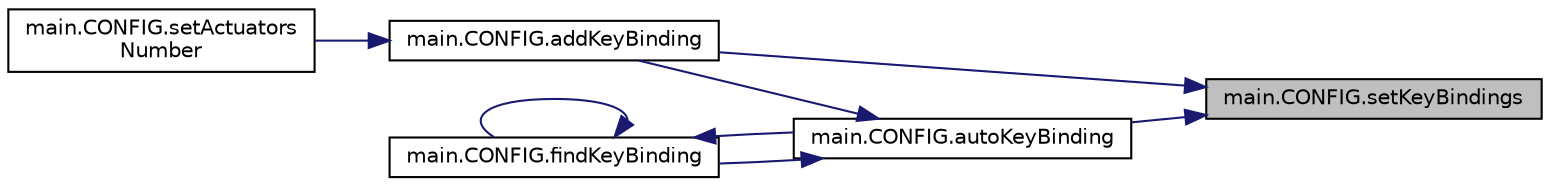 digraph "main.CONFIG.setKeyBindings"
{
 // LATEX_PDF_SIZE
  edge [fontname="Helvetica",fontsize="10",labelfontname="Helvetica",labelfontsize="10"];
  node [fontname="Helvetica",fontsize="10",shape=record];
  rankdir="RL";
  Node1 [label="main.CONFIG.setKeyBindings",height=0.2,width=0.4,color="black", fillcolor="grey75", style="filled", fontcolor="black",tooltip=" "];
  Node1 -> Node2 [dir="back",color="midnightblue",fontsize="10",style="solid",fontname="Helvetica"];
  Node2 [label="main.CONFIG.addKeyBinding",height=0.2,width=0.4,color="black", fillcolor="white", style="filled",URL="$classmain_1_1_c_o_n_f_i_g.html#ab528b500be6f789374a123cad2528be4",tooltip=" "];
  Node2 -> Node3 [dir="back",color="midnightblue",fontsize="10",style="solid",fontname="Helvetica"];
  Node3 [label="main.CONFIG.setActuators\lNumber",height=0.2,width=0.4,color="black", fillcolor="white", style="filled",URL="$classmain_1_1_c_o_n_f_i_g.html#a83550f85d935a00bb1c642e7aaa8df1d",tooltip=" "];
  Node1 -> Node4 [dir="back",color="midnightblue",fontsize="10",style="solid",fontname="Helvetica"];
  Node4 [label="main.CONFIG.autoKeyBinding",height=0.2,width=0.4,color="black", fillcolor="white", style="filled",URL="$classmain_1_1_c_o_n_f_i_g.html#a834773b877828f908fe9bad26d3ac63a",tooltip=" "];
  Node4 -> Node2 [dir="back",color="midnightblue",fontsize="10",style="solid",fontname="Helvetica"];
  Node4 -> Node5 [dir="back",color="midnightblue",fontsize="10",style="solid",fontname="Helvetica"];
  Node5 [label="main.CONFIG.findKeyBinding",height=0.2,width=0.4,color="black", fillcolor="white", style="filled",URL="$classmain_1_1_c_o_n_f_i_g.html#a88ce7e888dafe7aef2e0bf28b5332157",tooltip=" "];
  Node5 -> Node4 [dir="back",color="midnightblue",fontsize="10",style="solid",fontname="Helvetica"];
  Node5 -> Node5 [dir="back",color="midnightblue",fontsize="10",style="solid",fontname="Helvetica"];
}
